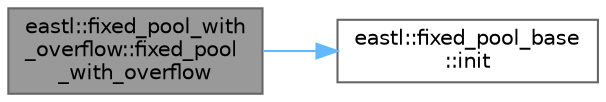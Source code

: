 digraph "eastl::fixed_pool_with_overflow::fixed_pool_with_overflow"
{
 // LATEX_PDF_SIZE
  bgcolor="transparent";
  edge [fontname=Helvetica,fontsize=10,labelfontname=Helvetica,labelfontsize=10];
  node [fontname=Helvetica,fontsize=10,shape=box,height=0.2,width=0.4];
  rankdir="LR";
  Node1 [id="Node000001",label="eastl::fixed_pool_with\l_overflow::fixed_pool\l_with_overflow",height=0.2,width=0.4,color="gray40", fillcolor="grey60", style="filled", fontcolor="black",tooltip=" "];
  Node1 -> Node2 [id="edge2_Node000001_Node000002",color="steelblue1",style="solid",tooltip=" "];
  Node2 [id="Node000002",label="eastl::fixed_pool_base\l::init",height=0.2,width=0.4,color="grey40", fillcolor="white", style="filled",URL="$structeastl_1_1fixed__pool__base.html#a91271c8c5d3e5927a7199c0a597ae900",tooltip=" "];
}
